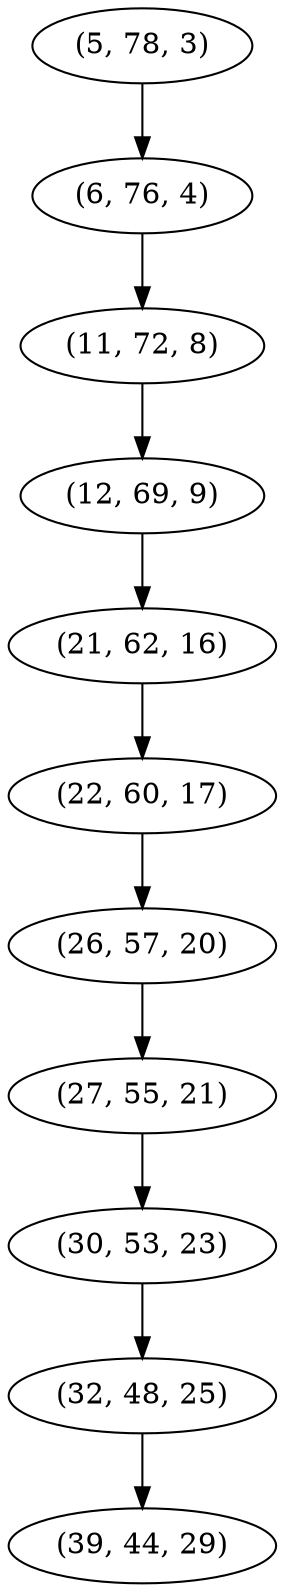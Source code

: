digraph tree {
    "(5, 78, 3)";
    "(6, 76, 4)";
    "(11, 72, 8)";
    "(12, 69, 9)";
    "(21, 62, 16)";
    "(22, 60, 17)";
    "(26, 57, 20)";
    "(27, 55, 21)";
    "(30, 53, 23)";
    "(32, 48, 25)";
    "(39, 44, 29)";
    "(5, 78, 3)" -> "(6, 76, 4)";
    "(6, 76, 4)" -> "(11, 72, 8)";
    "(11, 72, 8)" -> "(12, 69, 9)";
    "(12, 69, 9)" -> "(21, 62, 16)";
    "(21, 62, 16)" -> "(22, 60, 17)";
    "(22, 60, 17)" -> "(26, 57, 20)";
    "(26, 57, 20)" -> "(27, 55, 21)";
    "(27, 55, 21)" -> "(30, 53, 23)";
    "(30, 53, 23)" -> "(32, 48, 25)";
    "(32, 48, 25)" -> "(39, 44, 29)";
}
